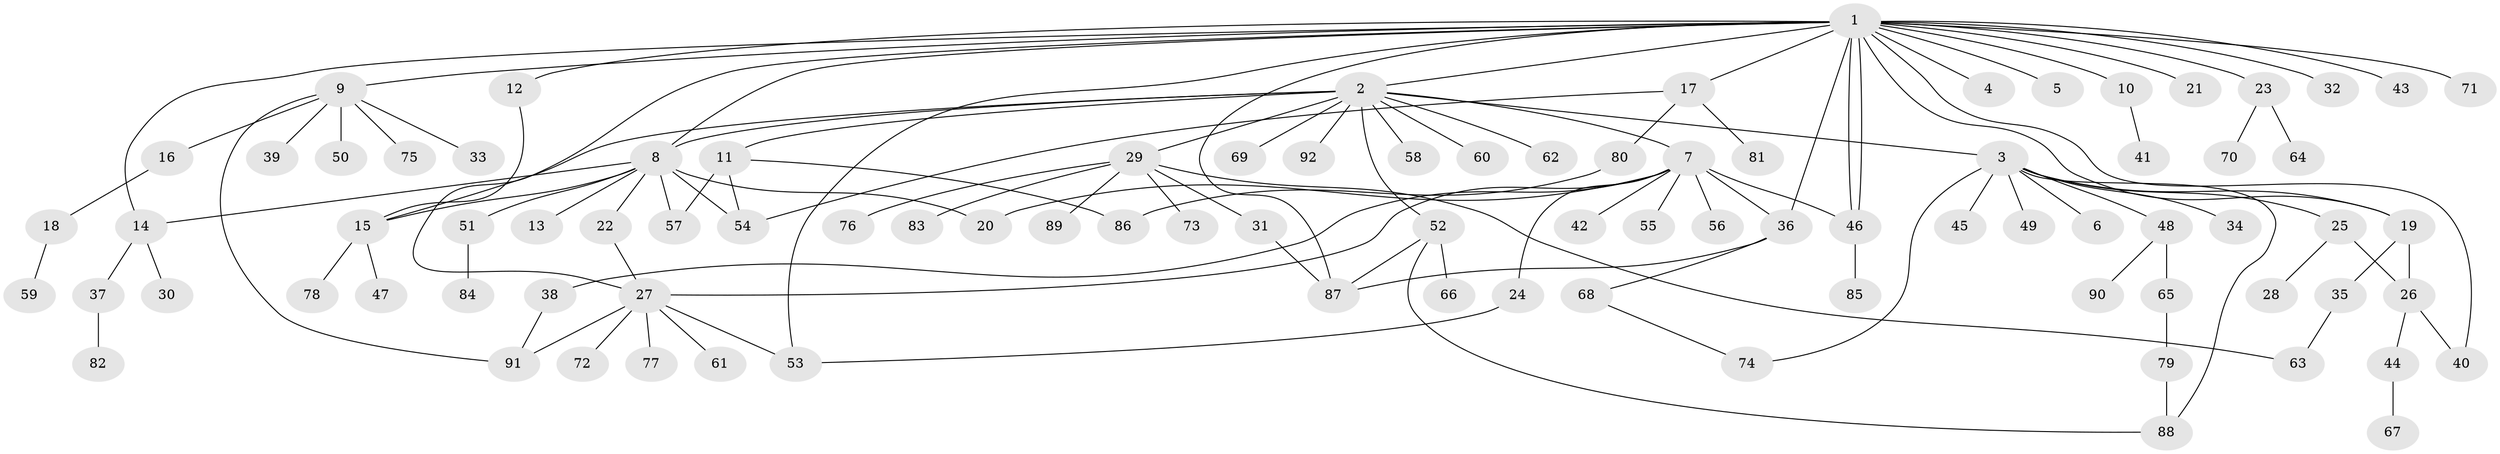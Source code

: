 // Generated by graph-tools (version 1.1) at 2025/14/03/09/25 04:14:46]
// undirected, 92 vertices, 119 edges
graph export_dot {
graph [start="1"]
  node [color=gray90,style=filled];
  1;
  2;
  3;
  4;
  5;
  6;
  7;
  8;
  9;
  10;
  11;
  12;
  13;
  14;
  15;
  16;
  17;
  18;
  19;
  20;
  21;
  22;
  23;
  24;
  25;
  26;
  27;
  28;
  29;
  30;
  31;
  32;
  33;
  34;
  35;
  36;
  37;
  38;
  39;
  40;
  41;
  42;
  43;
  44;
  45;
  46;
  47;
  48;
  49;
  50;
  51;
  52;
  53;
  54;
  55;
  56;
  57;
  58;
  59;
  60;
  61;
  62;
  63;
  64;
  65;
  66;
  67;
  68;
  69;
  70;
  71;
  72;
  73;
  74;
  75;
  76;
  77;
  78;
  79;
  80;
  81;
  82;
  83;
  84;
  85;
  86;
  87;
  88;
  89;
  90;
  91;
  92;
  1 -- 2;
  1 -- 4;
  1 -- 5;
  1 -- 8;
  1 -- 9;
  1 -- 10;
  1 -- 12;
  1 -- 14;
  1 -- 17;
  1 -- 19;
  1 -- 21;
  1 -- 23;
  1 -- 27;
  1 -- 32;
  1 -- 36;
  1 -- 40;
  1 -- 43;
  1 -- 46;
  1 -- 46;
  1 -- 53;
  1 -- 71;
  1 -- 87;
  2 -- 3;
  2 -- 7;
  2 -- 8;
  2 -- 11;
  2 -- 15;
  2 -- 29;
  2 -- 52;
  2 -- 58;
  2 -- 60;
  2 -- 62;
  2 -- 69;
  2 -- 92;
  3 -- 6;
  3 -- 19;
  3 -- 25;
  3 -- 34;
  3 -- 45;
  3 -- 48;
  3 -- 49;
  3 -- 74;
  3 -- 88;
  7 -- 20;
  7 -- 24;
  7 -- 27;
  7 -- 36;
  7 -- 38;
  7 -- 42;
  7 -- 46;
  7 -- 55;
  7 -- 56;
  8 -- 13;
  8 -- 14;
  8 -- 15;
  8 -- 20;
  8 -- 22;
  8 -- 51;
  8 -- 54;
  8 -- 57;
  9 -- 16;
  9 -- 33;
  9 -- 39;
  9 -- 50;
  9 -- 75;
  9 -- 91;
  10 -- 41;
  11 -- 54;
  11 -- 57;
  11 -- 86;
  12 -- 15;
  14 -- 30;
  14 -- 37;
  15 -- 47;
  15 -- 78;
  16 -- 18;
  17 -- 54;
  17 -- 80;
  17 -- 81;
  18 -- 59;
  19 -- 26;
  19 -- 35;
  22 -- 27;
  23 -- 64;
  23 -- 70;
  24 -- 53;
  25 -- 26;
  25 -- 28;
  26 -- 40;
  26 -- 44;
  27 -- 53;
  27 -- 61;
  27 -- 72;
  27 -- 77;
  27 -- 91;
  29 -- 31;
  29 -- 63;
  29 -- 73;
  29 -- 76;
  29 -- 83;
  29 -- 89;
  31 -- 87;
  35 -- 63;
  36 -- 68;
  36 -- 87;
  37 -- 82;
  38 -- 91;
  44 -- 67;
  46 -- 85;
  48 -- 65;
  48 -- 90;
  51 -- 84;
  52 -- 66;
  52 -- 87;
  52 -- 88;
  65 -- 79;
  68 -- 74;
  79 -- 88;
  80 -- 86;
}
